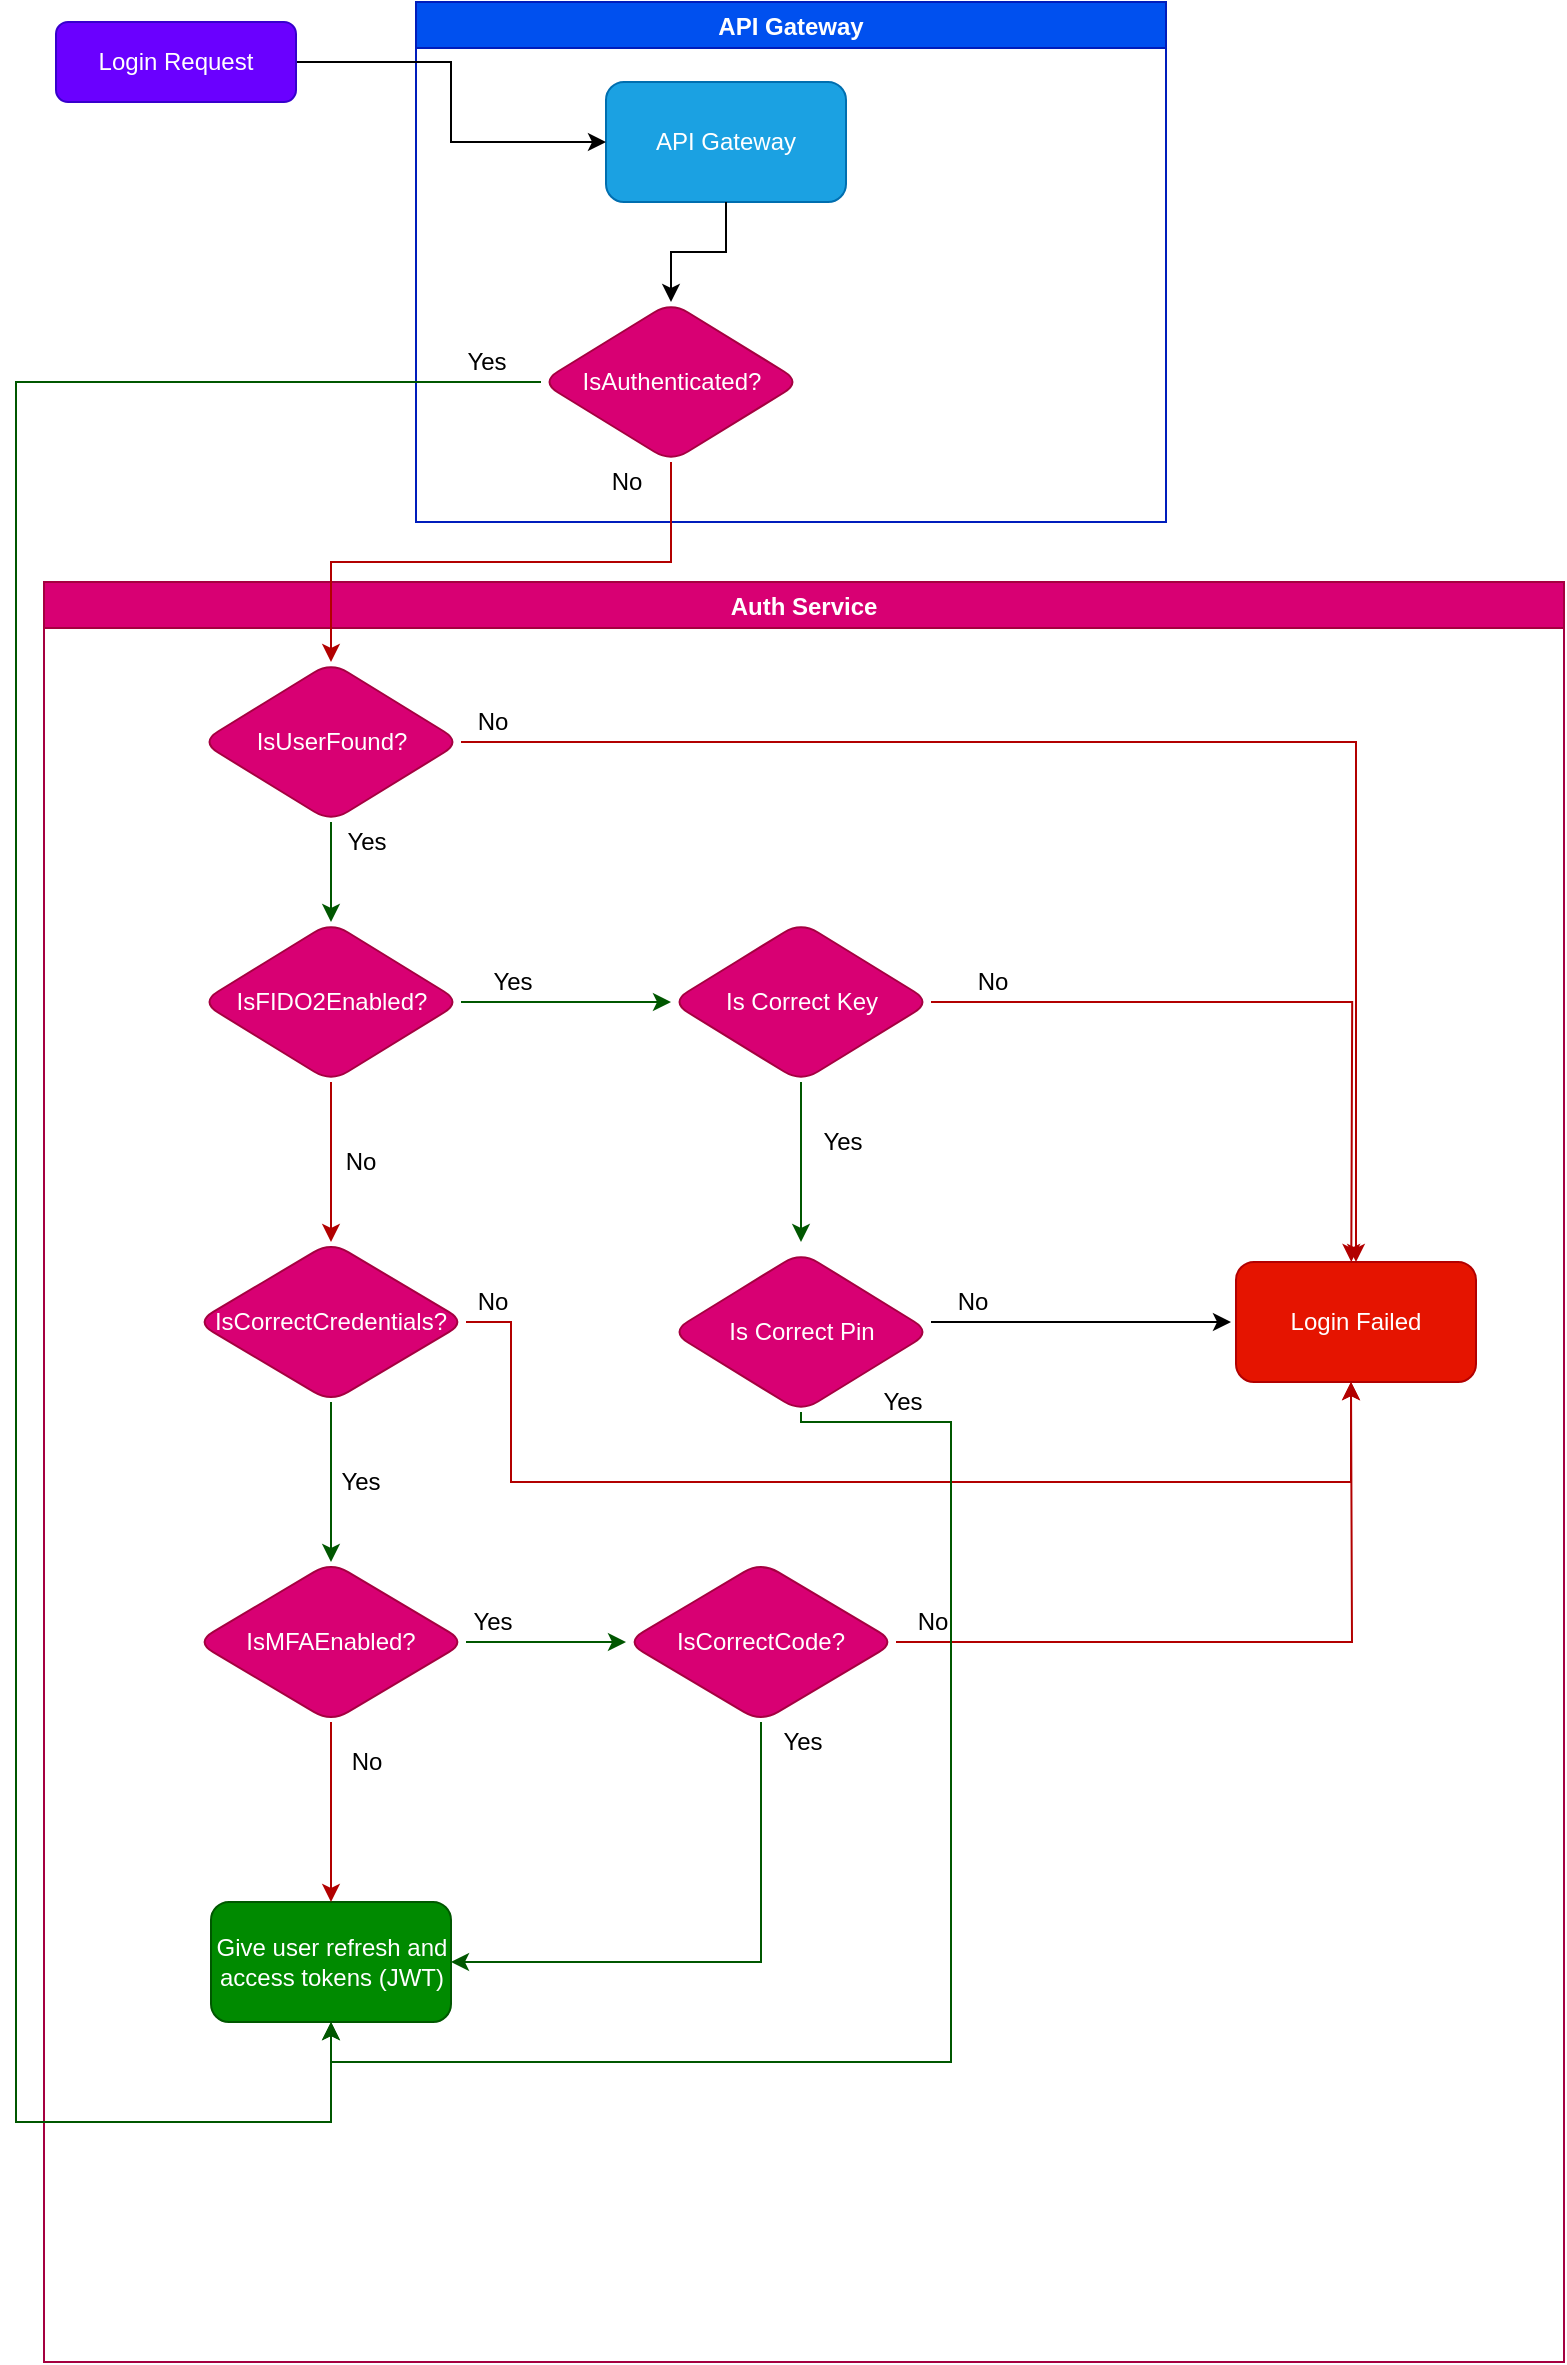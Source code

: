 <mxfile version="15.9.1" type="github">
  <diagram id="C5RBs43oDa-KdzZeNtuy" name="Page-1">
    <mxGraphModel dx="744" dy="527" grid="1" gridSize="10" guides="1" tooltips="1" connect="1" arrows="1" fold="1" page="1" pageScale="1" pageWidth="827" pageHeight="1169" math="0" shadow="0">
      <root>
        <mxCell id="WIyWlLk6GJQsqaUBKTNV-0" />
        <mxCell id="WIyWlLk6GJQsqaUBKTNV-1" parent="WIyWlLk6GJQsqaUBKTNV-0" />
        <mxCell id="FoUgFa0rfiz2MVf_x0f_-0" value="API Gateway" style="swimlane;fillColor=#0050ef;strokeColor=#001DBC;strokeWidth=1;perimeterSpacing=0;labelBackgroundColor=none;shadow=0;rounded=0;startSize=23;fontColor=#ffffff;" parent="WIyWlLk6GJQsqaUBKTNV-1" vertex="1">
          <mxGeometry x="220" y="20" width="375" height="260" as="geometry">
            <mxRectangle x="335" y="30" width="110" height="23" as="alternateBounds" />
          </mxGeometry>
        </mxCell>
        <mxCell id="FXxWNrquB4hLTaIwDLAD-1" value="API Gateway" style="rounded=1;whiteSpace=wrap;html=1;fillColor=#1ba1e2;fontColor=#ffffff;strokeColor=#006EAF;" parent="FoUgFa0rfiz2MVf_x0f_-0" vertex="1">
          <mxGeometry x="95" y="40" width="120" height="60" as="geometry" />
        </mxCell>
        <mxCell id="FXxWNrquB4hLTaIwDLAD-4" value="IsAuthenticated?" style="rhombus;whiteSpace=wrap;html=1;rounded=1;fillColor=#d80073;fontColor=#ffffff;strokeColor=#A50040;" parent="FoUgFa0rfiz2MVf_x0f_-0" vertex="1">
          <mxGeometry x="62.5" y="150" width="130" height="80" as="geometry" />
        </mxCell>
        <mxCell id="FXxWNrquB4hLTaIwDLAD-5" value="" style="edgeStyle=orthogonalEdgeStyle;rounded=0;orthogonalLoop=1;jettySize=auto;html=1;" parent="FoUgFa0rfiz2MVf_x0f_-0" source="FXxWNrquB4hLTaIwDLAD-1" target="FXxWNrquB4hLTaIwDLAD-4" edge="1">
          <mxGeometry relative="1" as="geometry" />
        </mxCell>
        <mxCell id="FXxWNrquB4hLTaIwDLAD-12" value="No" style="text;html=1;align=center;verticalAlign=middle;resizable=0;points=[];autosize=1;strokeColor=none;fillColor=none;" parent="FoUgFa0rfiz2MVf_x0f_-0" vertex="1">
          <mxGeometry x="90" y="230" width="30" height="20" as="geometry" />
        </mxCell>
        <mxCell id="67reBWPDy8OtHWrZTGoR-2" value="Yes" style="text;html=1;align=center;verticalAlign=middle;resizable=0;points=[];autosize=1;strokeColor=none;fillColor=none;" vertex="1" parent="FoUgFa0rfiz2MVf_x0f_-0">
          <mxGeometry x="20" y="170" width="30" height="20" as="geometry" />
        </mxCell>
        <mxCell id="FXxWNrquB4hLTaIwDLAD-2" style="edgeStyle=orthogonalEdgeStyle;rounded=0;orthogonalLoop=1;jettySize=auto;html=1;" parent="WIyWlLk6GJQsqaUBKTNV-1" source="WIyWlLk6GJQsqaUBKTNV-3" target="FXxWNrquB4hLTaIwDLAD-1" edge="1">
          <mxGeometry relative="1" as="geometry" />
        </mxCell>
        <mxCell id="WIyWlLk6GJQsqaUBKTNV-3" value="Login Request" style="rounded=1;whiteSpace=wrap;html=1;fontSize=12;glass=0;strokeWidth=1;shadow=0;fillColor=#6a00ff;fontColor=#ffffff;strokeColor=#3700CC;" parent="WIyWlLk6GJQsqaUBKTNV-1" vertex="1">
          <mxGeometry x="40" y="30" width="120" height="40" as="geometry" />
        </mxCell>
        <mxCell id="FoUgFa0rfiz2MVf_x0f_-1" value="Auth Service" style="swimlane;rounded=0;shadow=0;labelBackgroundColor=none;strokeWidth=1;fillColor=#d80073;fontColor=#ffffff;strokeColor=#A50040;" parent="WIyWlLk6GJQsqaUBKTNV-1" vertex="1">
          <mxGeometry x="34" y="310" width="760" height="890" as="geometry" />
        </mxCell>
        <mxCell id="FXxWNrquB4hLTaIwDLAD-10" value="IsFIDO2Enabled?" style="rhombus;whiteSpace=wrap;html=1;rounded=1;fillColor=#d80073;fontColor=#ffffff;strokeColor=#A50040;" parent="FoUgFa0rfiz2MVf_x0f_-1" vertex="1">
          <mxGeometry x="78.5" y="170" width="130" height="80" as="geometry" />
        </mxCell>
        <mxCell id="FXxWNrquB4hLTaIwDLAD-18" value="Yes" style="text;html=1;align=center;verticalAlign=middle;resizable=0;points=[];autosize=1;strokeColor=none;fillColor=none;" parent="FoUgFa0rfiz2MVf_x0f_-1" vertex="1">
          <mxGeometry x="218.5" y="190" width="30" height="20" as="geometry" />
        </mxCell>
        <mxCell id="FXxWNrquB4hLTaIwDLAD-23" value="" style="edgeStyle=orthogonalEdgeStyle;rounded=0;orthogonalLoop=1;jettySize=auto;html=1;fillColor=#e51400;strokeColor=#B20000;" parent="FoUgFa0rfiz2MVf_x0f_-1" source="FXxWNrquB4hLTaIwDLAD-19" edge="1">
          <mxGeometry relative="1" as="geometry">
            <mxPoint x="653.643" y="340.0" as="targetPoint" />
          </mxGeometry>
        </mxCell>
        <mxCell id="FXxWNrquB4hLTaIwDLAD-26" value="" style="edgeStyle=orthogonalEdgeStyle;rounded=0;orthogonalLoop=1;jettySize=auto;html=1;fillColor=#008a00;strokeColor=#005700;" parent="FoUgFa0rfiz2MVf_x0f_-1" source="FXxWNrquB4hLTaIwDLAD-19" edge="1">
          <mxGeometry relative="1" as="geometry">
            <mxPoint x="378.5" y="330" as="targetPoint" />
          </mxGeometry>
        </mxCell>
        <mxCell id="FXxWNrquB4hLTaIwDLAD-19" value="Is Correct Key" style="rhombus;whiteSpace=wrap;html=1;rounded=1;fillColor=#d80073;fontColor=#ffffff;strokeColor=#A50040;" parent="FoUgFa0rfiz2MVf_x0f_-1" vertex="1">
          <mxGeometry x="313.5" y="170" width="130" height="80" as="geometry" />
        </mxCell>
        <mxCell id="FXxWNrquB4hLTaIwDLAD-30" style="edgeStyle=orthogonalEdgeStyle;rounded=0;orthogonalLoop=1;jettySize=auto;html=1;exitX=1;exitY=0.5;exitDx=0;exitDy=0;entryX=0;entryY=0.5;entryDx=0;entryDy=0;fillColor=#008a00;strokeColor=#005700;" parent="FoUgFa0rfiz2MVf_x0f_-1" source="FXxWNrquB4hLTaIwDLAD-10" target="FXxWNrquB4hLTaIwDLAD-19" edge="1">
          <mxGeometry relative="1" as="geometry" />
        </mxCell>
        <mxCell id="FXxWNrquB4hLTaIwDLAD-24" value="No" style="text;html=1;align=center;verticalAlign=middle;resizable=0;points=[];autosize=1;strokeColor=none;fillColor=none;" parent="FoUgFa0rfiz2MVf_x0f_-1" vertex="1">
          <mxGeometry x="458.5" y="190" width="30" height="20" as="geometry" />
        </mxCell>
        <mxCell id="FXxWNrquB4hLTaIwDLAD-28" style="edgeStyle=orthogonalEdgeStyle;rounded=0;orthogonalLoop=1;jettySize=auto;html=1;exitX=1;exitY=0.5;exitDx=0;exitDy=0;" parent="FoUgFa0rfiz2MVf_x0f_-1" edge="1">
          <mxGeometry relative="1" as="geometry">
            <mxPoint x="443.5" y="370" as="sourcePoint" />
            <mxPoint x="593.5" y="370.0" as="targetPoint" />
          </mxGeometry>
        </mxCell>
        <mxCell id="FXxWNrquB4hLTaIwDLAD-25" value="Is Correct Pin" style="rhombus;whiteSpace=wrap;html=1;rounded=1;fillColor=#d80073;fontColor=#ffffff;strokeColor=#A50040;" parent="FoUgFa0rfiz2MVf_x0f_-1" vertex="1">
          <mxGeometry x="313.5" y="335" width="130" height="80" as="geometry" />
        </mxCell>
        <mxCell id="FXxWNrquB4hLTaIwDLAD-27" value="Yes" style="text;html=1;align=center;verticalAlign=middle;resizable=0;points=[];autosize=1;strokeColor=none;fillColor=none;" parent="FoUgFa0rfiz2MVf_x0f_-1" vertex="1">
          <mxGeometry x="383.5" y="270" width="30" height="20" as="geometry" />
        </mxCell>
        <mxCell id="FXxWNrquB4hLTaIwDLAD-29" value="No" style="text;html=1;align=center;verticalAlign=middle;resizable=0;points=[];autosize=1;strokeColor=none;fillColor=none;" parent="FoUgFa0rfiz2MVf_x0f_-1" vertex="1">
          <mxGeometry x="448.5" y="350" width="30" height="20" as="geometry" />
        </mxCell>
        <mxCell id="FXxWNrquB4hLTaIwDLAD-34" style="edgeStyle=orthogonalEdgeStyle;rounded=0;orthogonalLoop=1;jettySize=auto;html=1;exitX=1;exitY=0.5;exitDx=0;exitDy=0;entryX=0.5;entryY=1;entryDx=0;entryDy=0;fillColor=#e51400;strokeColor=#B20000;" parent="FoUgFa0rfiz2MVf_x0f_-1" source="FXxWNrquB4hLTaIwDLAD-31" edge="1">
          <mxGeometry relative="1" as="geometry">
            <Array as="points">
              <mxPoint x="233.5" y="370" />
              <mxPoint x="233.5" y="450" />
              <mxPoint x="653.5" y="450" />
            </Array>
            <mxPoint x="653.5" y="400.0" as="targetPoint" />
          </mxGeometry>
        </mxCell>
        <mxCell id="FXxWNrquB4hLTaIwDLAD-31" value="IsCorrectCredentials?" style="rhombus;whiteSpace=wrap;html=1;rounded=1;fillColor=#d80073;fontColor=#ffffff;strokeColor=#A50040;" parent="FoUgFa0rfiz2MVf_x0f_-1" vertex="1">
          <mxGeometry x="76" y="330" width="135" height="80" as="geometry" />
        </mxCell>
        <mxCell id="FXxWNrquB4hLTaIwDLAD-32" value="" style="edgeStyle=orthogonalEdgeStyle;rounded=0;orthogonalLoop=1;jettySize=auto;html=1;fillColor=#e51400;strokeColor=#B20000;" parent="FoUgFa0rfiz2MVf_x0f_-1" source="FXxWNrquB4hLTaIwDLAD-10" target="FXxWNrquB4hLTaIwDLAD-31" edge="1">
          <mxGeometry relative="1" as="geometry" />
        </mxCell>
        <mxCell id="FXxWNrquB4hLTaIwDLAD-33" value="No" style="text;html=1;align=center;verticalAlign=middle;resizable=0;points=[];autosize=1;strokeColor=none;fillColor=none;" parent="FoUgFa0rfiz2MVf_x0f_-1" vertex="1">
          <mxGeometry x="142.5" y="280" width="30" height="20" as="geometry" />
        </mxCell>
        <mxCell id="FXxWNrquB4hLTaIwDLAD-35" value="No" style="text;html=1;align=center;verticalAlign=middle;resizable=0;points=[];autosize=1;strokeColor=none;fillColor=none;" parent="FoUgFa0rfiz2MVf_x0f_-1" vertex="1">
          <mxGeometry x="208.5" y="350" width="30" height="20" as="geometry" />
        </mxCell>
        <mxCell id="FXxWNrquB4hLTaIwDLAD-36" value="IsMFAEnabled?" style="rhombus;whiteSpace=wrap;html=1;rounded=1;fillColor=#d80073;fontColor=#ffffff;strokeColor=#A50040;" parent="FoUgFa0rfiz2MVf_x0f_-1" vertex="1">
          <mxGeometry x="76" y="490" width="135" height="80" as="geometry" />
        </mxCell>
        <mxCell id="FXxWNrquB4hLTaIwDLAD-37" value="" style="edgeStyle=orthogonalEdgeStyle;rounded=0;orthogonalLoop=1;jettySize=auto;html=1;fillColor=#008a00;strokeColor=#005700;" parent="FoUgFa0rfiz2MVf_x0f_-1" source="FXxWNrquB4hLTaIwDLAD-31" target="FXxWNrquB4hLTaIwDLAD-36" edge="1">
          <mxGeometry relative="1" as="geometry" />
        </mxCell>
        <mxCell id="FXxWNrquB4hLTaIwDLAD-38" value="Yes" style="text;html=1;align=center;verticalAlign=middle;resizable=0;points=[];autosize=1;strokeColor=none;fillColor=none;" parent="FoUgFa0rfiz2MVf_x0f_-1" vertex="1">
          <mxGeometry x="142.5" y="440" width="30" height="20" as="geometry" />
        </mxCell>
        <mxCell id="FXxWNrquB4hLTaIwDLAD-42" style="edgeStyle=orthogonalEdgeStyle;rounded=0;orthogonalLoop=1;jettySize=auto;html=1;exitX=1;exitY=0.5;exitDx=0;exitDy=0;entryX=0.5;entryY=1;entryDx=0;entryDy=0;fillColor=#e51400;strokeColor=#B20000;" parent="FoUgFa0rfiz2MVf_x0f_-1" source="FXxWNrquB4hLTaIwDLAD-39" edge="1">
          <mxGeometry relative="1" as="geometry">
            <mxPoint x="653.5" y="400.0" as="targetPoint" />
          </mxGeometry>
        </mxCell>
        <mxCell id="FXxWNrquB4hLTaIwDLAD-39" value="IsCorrectCode?" style="rhombus;whiteSpace=wrap;html=1;rounded=1;fillColor=#d80073;fontColor=#ffffff;strokeColor=#A50040;" parent="FoUgFa0rfiz2MVf_x0f_-1" vertex="1">
          <mxGeometry x="291" y="490" width="135" height="80" as="geometry" />
        </mxCell>
        <mxCell id="FXxWNrquB4hLTaIwDLAD-40" value="" style="edgeStyle=orthogonalEdgeStyle;rounded=0;orthogonalLoop=1;jettySize=auto;html=1;fillColor=#008a00;strokeColor=#005700;" parent="FoUgFa0rfiz2MVf_x0f_-1" source="FXxWNrquB4hLTaIwDLAD-36" target="FXxWNrquB4hLTaIwDLAD-39" edge="1">
          <mxGeometry relative="1" as="geometry" />
        </mxCell>
        <mxCell id="FXxWNrquB4hLTaIwDLAD-41" value="Yes" style="text;html=1;align=center;verticalAlign=middle;resizable=0;points=[];autosize=1;strokeColor=none;fillColor=none;" parent="FoUgFa0rfiz2MVf_x0f_-1" vertex="1">
          <mxGeometry x="208.5" y="510" width="30" height="20" as="geometry" />
        </mxCell>
        <mxCell id="FXxWNrquB4hLTaIwDLAD-43" value="No" style="text;html=1;align=center;verticalAlign=middle;resizable=0;points=[];autosize=1;strokeColor=none;fillColor=none;" parent="FoUgFa0rfiz2MVf_x0f_-1" vertex="1">
          <mxGeometry x="428.5" y="510" width="30" height="20" as="geometry" />
        </mxCell>
        <mxCell id="FXxWNrquB4hLTaIwDLAD-44" value="Give user refresh and access tokens (JWT)" style="whiteSpace=wrap;html=1;rounded=1;fillColor=#008a00;fontColor=#ffffff;strokeColor=#005700;" parent="FoUgFa0rfiz2MVf_x0f_-1" vertex="1">
          <mxGeometry x="83.5" y="660" width="120" height="60" as="geometry" />
        </mxCell>
        <mxCell id="Q1TTC4plueOGODaGnCrx-0" style="edgeStyle=orthogonalEdgeStyle;rounded=0;orthogonalLoop=1;jettySize=auto;html=1;exitX=0.5;exitY=1;exitDx=0;exitDy=0;entryX=0.5;entryY=1;entryDx=0;entryDy=0;fillColor=#008a00;strokeColor=#005700;" parent="FoUgFa0rfiz2MVf_x0f_-1" source="FXxWNrquB4hLTaIwDLAD-25" target="FXxWNrquB4hLTaIwDLAD-44" edge="1">
          <mxGeometry relative="1" as="geometry">
            <Array as="points">
              <mxPoint x="378.5" y="420" />
              <mxPoint x="453.5" y="420" />
              <mxPoint x="453.5" y="740" />
              <mxPoint x="143.5" y="740" />
            </Array>
          </mxGeometry>
        </mxCell>
        <mxCell id="FXxWNrquB4hLTaIwDLAD-45" value="" style="edgeStyle=orthogonalEdgeStyle;rounded=0;orthogonalLoop=1;jettySize=auto;html=1;fillColor=#e51400;strokeColor=#B20000;" parent="FoUgFa0rfiz2MVf_x0f_-1" source="FXxWNrquB4hLTaIwDLAD-36" target="FXxWNrquB4hLTaIwDLAD-44" edge="1">
          <mxGeometry relative="1" as="geometry" />
        </mxCell>
        <mxCell id="FXxWNrquB4hLTaIwDLAD-46" style="edgeStyle=orthogonalEdgeStyle;rounded=0;orthogonalLoop=1;jettySize=auto;html=1;entryX=1;entryY=0.5;entryDx=0;entryDy=0;fillColor=#008a00;strokeColor=#005700;" parent="FoUgFa0rfiz2MVf_x0f_-1" source="FXxWNrquB4hLTaIwDLAD-39" target="FXxWNrquB4hLTaIwDLAD-44" edge="1">
          <mxGeometry relative="1" as="geometry">
            <Array as="points">
              <mxPoint x="358.5" y="690" />
            </Array>
          </mxGeometry>
        </mxCell>
        <mxCell id="FXxWNrquB4hLTaIwDLAD-47" value="Yes" style="text;html=1;align=center;verticalAlign=middle;resizable=0;points=[];autosize=1;strokeColor=none;fillColor=none;" parent="FoUgFa0rfiz2MVf_x0f_-1" vertex="1">
          <mxGeometry x="363.5" y="570" width="30" height="20" as="geometry" />
        </mxCell>
        <mxCell id="Q1TTC4plueOGODaGnCrx-1" value="Yes" style="text;html=1;align=center;verticalAlign=middle;resizable=0;points=[];autosize=1;strokeColor=none;fillColor=none;" parent="FoUgFa0rfiz2MVf_x0f_-1" vertex="1">
          <mxGeometry x="413.5" y="400" width="30" height="20" as="geometry" />
        </mxCell>
        <mxCell id="FXxWNrquB4hLTaIwDLAD-22" value="Login Failed" style="whiteSpace=wrap;html=1;rounded=1;fillColor=#e51400;fontColor=#ffffff;strokeColor=#B20000;" parent="FoUgFa0rfiz2MVf_x0f_-1" vertex="1">
          <mxGeometry x="596" y="340" width="120" height="60" as="geometry" />
        </mxCell>
        <mxCell id="67reBWPDy8OtHWrZTGoR-0" value="No" style="text;html=1;align=center;verticalAlign=middle;resizable=0;points=[];autosize=1;strokeColor=none;fillColor=none;" vertex="1" parent="FoUgFa0rfiz2MVf_x0f_-1">
          <mxGeometry x="146" y="580" width="30" height="20" as="geometry" />
        </mxCell>
        <mxCell id="67reBWPDy8OtHWrZTGoR-8" style="edgeStyle=orthogonalEdgeStyle;rounded=0;orthogonalLoop=1;jettySize=auto;html=1;exitX=0.5;exitY=1;exitDx=0;exitDy=0;entryX=0.5;entryY=0;entryDx=0;entryDy=0;strokeWidth=1;fillColor=#008a00;strokeColor=#005700;" edge="1" parent="FoUgFa0rfiz2MVf_x0f_-1" source="67reBWPDy8OtHWrZTGoR-5" target="FXxWNrquB4hLTaIwDLAD-10">
          <mxGeometry relative="1" as="geometry" />
        </mxCell>
        <mxCell id="67reBWPDy8OtHWrZTGoR-10" style="edgeStyle=orthogonalEdgeStyle;rounded=0;orthogonalLoop=1;jettySize=auto;html=1;exitX=1;exitY=0.5;exitDx=0;exitDy=0;strokeWidth=1;fillColor=#e51400;strokeColor=#B20000;" edge="1" parent="FoUgFa0rfiz2MVf_x0f_-1" source="67reBWPDy8OtHWrZTGoR-5" target="FXxWNrquB4hLTaIwDLAD-22">
          <mxGeometry relative="1" as="geometry" />
        </mxCell>
        <mxCell id="67reBWPDy8OtHWrZTGoR-5" value="IsUserFound?" style="rhombus;whiteSpace=wrap;html=1;rounded=1;fillColor=#d80073;fontColor=#ffffff;strokeColor=#A50040;" vertex="1" parent="FoUgFa0rfiz2MVf_x0f_-1">
          <mxGeometry x="78.5" y="40" width="130" height="80" as="geometry" />
        </mxCell>
        <mxCell id="67reBWPDy8OtHWrZTGoR-9" value="Yes" style="text;html=1;align=center;verticalAlign=middle;resizable=0;points=[];autosize=1;strokeColor=none;fillColor=none;" vertex="1" parent="FoUgFa0rfiz2MVf_x0f_-1">
          <mxGeometry x="146" y="120" width="30" height="20" as="geometry" />
        </mxCell>
        <mxCell id="67reBWPDy8OtHWrZTGoR-11" value="No" style="text;html=1;align=center;verticalAlign=middle;resizable=0;points=[];autosize=1;strokeColor=none;fillColor=none;" vertex="1" parent="FoUgFa0rfiz2MVf_x0f_-1">
          <mxGeometry x="208.5" y="60" width="30" height="20" as="geometry" />
        </mxCell>
        <mxCell id="67reBWPDy8OtHWrZTGoR-1" style="edgeStyle=orthogonalEdgeStyle;rounded=0;orthogonalLoop=1;jettySize=auto;html=1;exitX=0;exitY=0.5;exitDx=0;exitDy=0;strokeWidth=1;fillColor=#008a00;strokeColor=#005700;" edge="1" parent="WIyWlLk6GJQsqaUBKTNV-1" source="FXxWNrquB4hLTaIwDLAD-4" target="FXxWNrquB4hLTaIwDLAD-44">
          <mxGeometry relative="1" as="geometry">
            <Array as="points">
              <mxPoint x="20" y="210" />
              <mxPoint x="20" y="1080" />
            </Array>
          </mxGeometry>
        </mxCell>
        <mxCell id="67reBWPDy8OtHWrZTGoR-7" style="edgeStyle=orthogonalEdgeStyle;rounded=0;orthogonalLoop=1;jettySize=auto;html=1;exitX=0.5;exitY=1;exitDx=0;exitDy=0;strokeWidth=1;fillColor=#e51400;strokeColor=#B20000;" edge="1" parent="WIyWlLk6GJQsqaUBKTNV-1" source="FXxWNrquB4hLTaIwDLAD-4" target="67reBWPDy8OtHWrZTGoR-5">
          <mxGeometry relative="1" as="geometry" />
        </mxCell>
      </root>
    </mxGraphModel>
  </diagram>
</mxfile>

